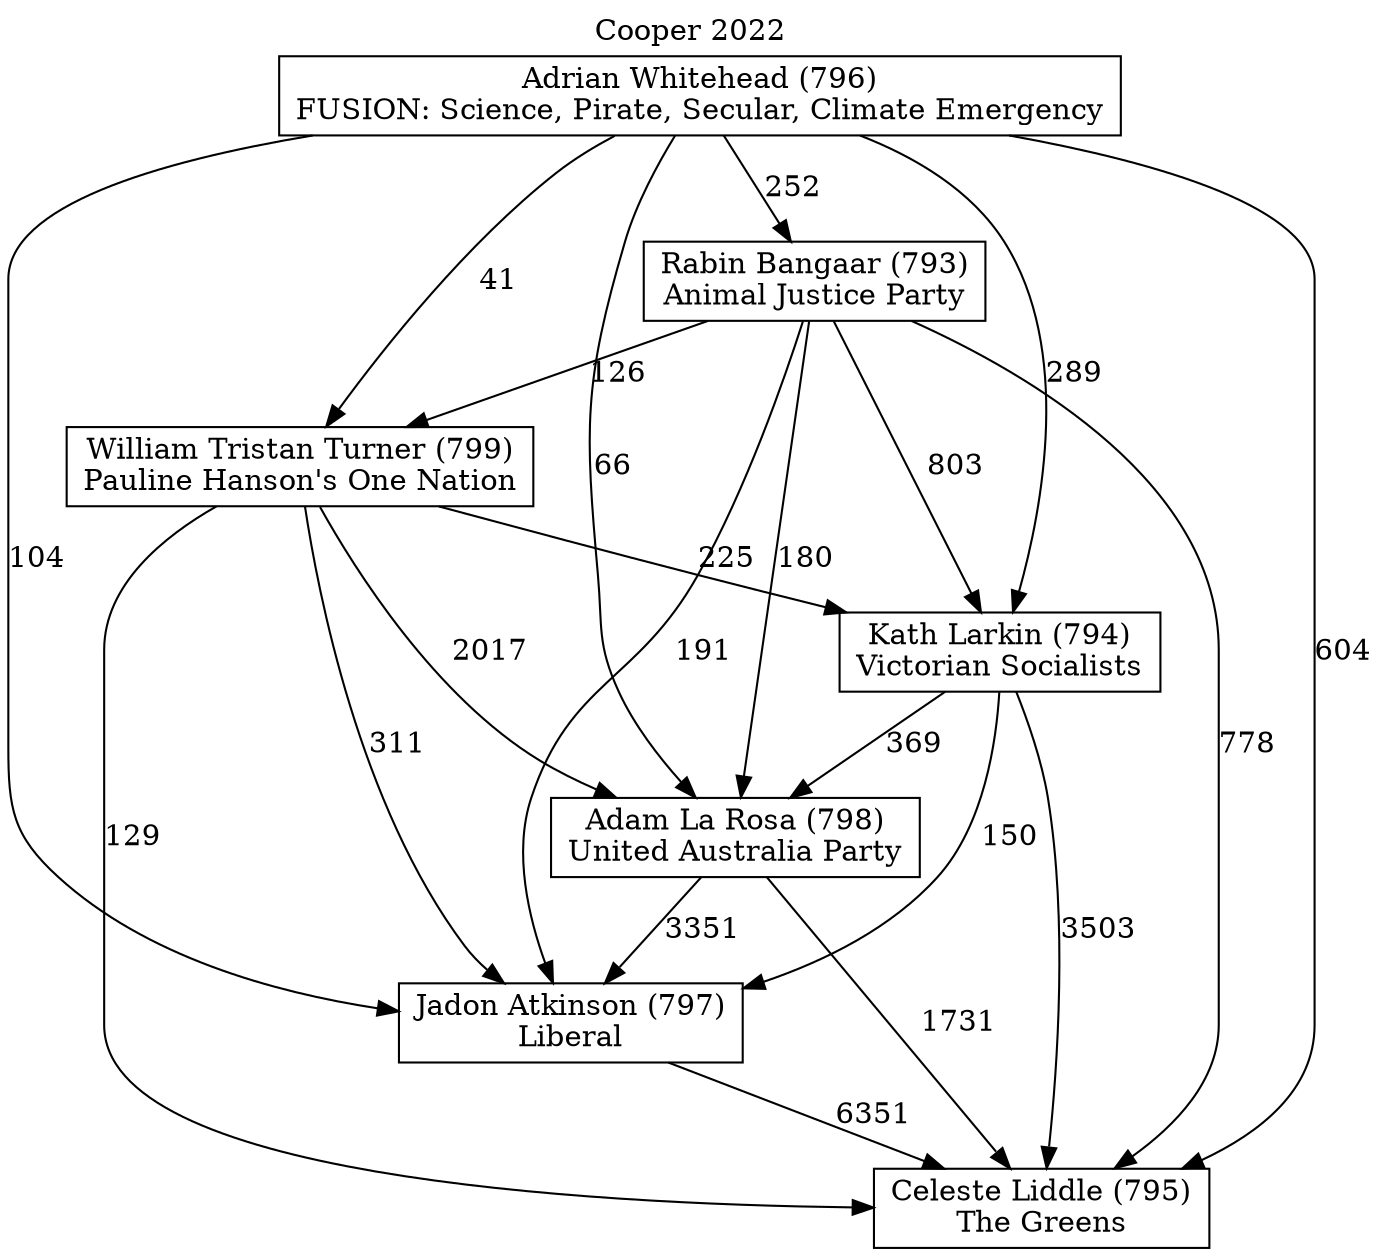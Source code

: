 // House preference flow
digraph "Celeste Liddle (795)_Cooper_2022" {
	graph [label="Cooper 2022" labelloc=t mclimit=10]
	node [shape=box]
	"William Tristan Turner (799)" [label="William Tristan Turner (799)
Pauline Hanson's One Nation"]
	"Jadon Atkinson (797)" [label="Jadon Atkinson (797)
Liberal"]
	"Rabin Bangaar (793)" [label="Rabin Bangaar (793)
Animal Justice Party"]
	"Adam La Rosa (798)" [label="Adam La Rosa (798)
United Australia Party"]
	"Kath Larkin (794)" [label="Kath Larkin (794)
Victorian Socialists"]
	"Adrian Whitehead (796)" [label="Adrian Whitehead (796)
FUSION: Science, Pirate, Secular, Climate Emergency"]
	"Celeste Liddle (795)" [label="Celeste Liddle (795)
The Greens"]
	"Adrian Whitehead (796)" -> "Celeste Liddle (795)" [label=604]
	"Adrian Whitehead (796)" -> "William Tristan Turner (799)" [label=41]
	"Adam La Rosa (798)" -> "Celeste Liddle (795)" [label=1731]
	"Rabin Bangaar (793)" -> "Adam La Rosa (798)" [label=180]
	"Kath Larkin (794)" -> "Celeste Liddle (795)" [label=3503]
	"Rabin Bangaar (793)" -> "Jadon Atkinson (797)" [label=191]
	"Adrian Whitehead (796)" -> "Jadon Atkinson (797)" [label=104]
	"Adrian Whitehead (796)" -> "Adam La Rosa (798)" [label=66]
	"Kath Larkin (794)" -> "Jadon Atkinson (797)" [label=150]
	"William Tristan Turner (799)" -> "Jadon Atkinson (797)" [label=311]
	"Adrian Whitehead (796)" -> "Kath Larkin (794)" [label=289]
	"Jadon Atkinson (797)" -> "Celeste Liddle (795)" [label=6351]
	"Kath Larkin (794)" -> "Adam La Rosa (798)" [label=369]
	"Adam La Rosa (798)" -> "Jadon Atkinson (797)" [label=3351]
	"William Tristan Turner (799)" -> "Kath Larkin (794)" [label=225]
	"Rabin Bangaar (793)" -> "Kath Larkin (794)" [label=803]
	"Adrian Whitehead (796)" -> "Rabin Bangaar (793)" [label=252]
	"William Tristan Turner (799)" -> "Celeste Liddle (795)" [label=129]
	"Rabin Bangaar (793)" -> "William Tristan Turner (799)" [label=126]
	"William Tristan Turner (799)" -> "Adam La Rosa (798)" [label=2017]
	"Rabin Bangaar (793)" -> "Celeste Liddle (795)" [label=778]
}

